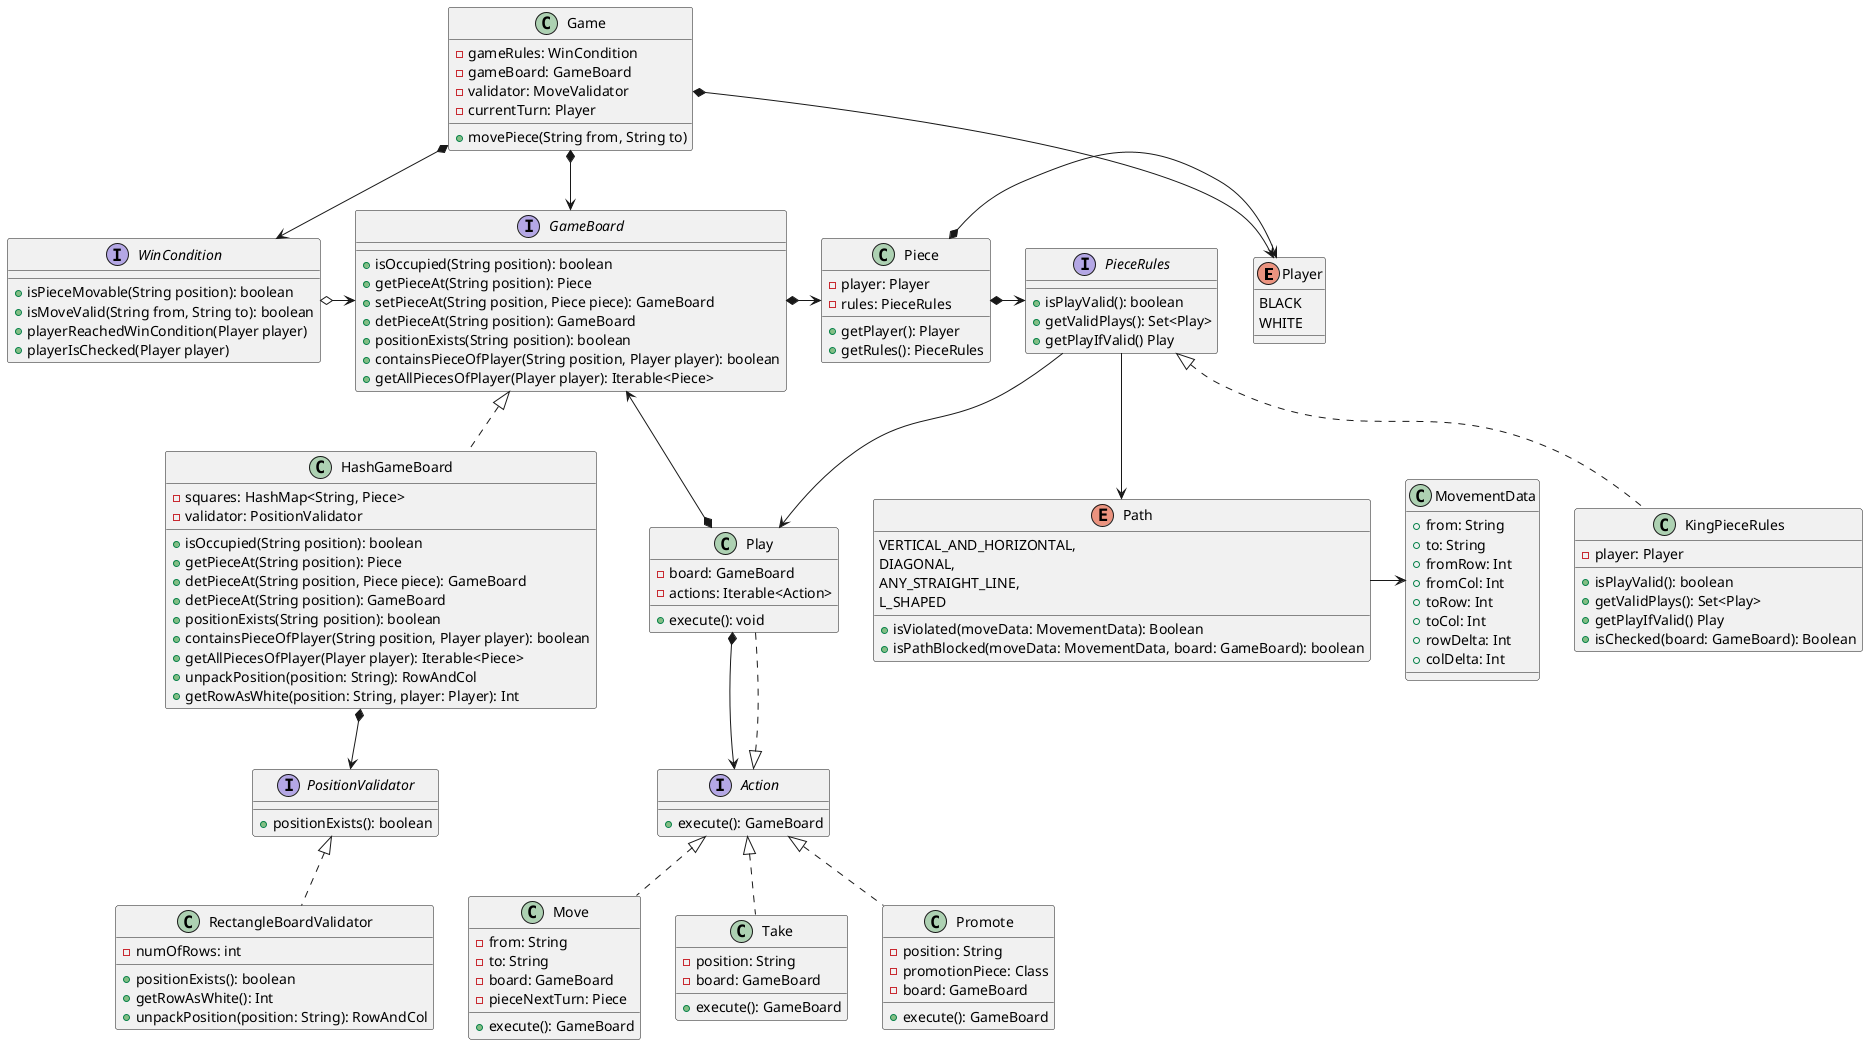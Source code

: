 @startuml
'https://plantuml.com/class-diagram

'enum Color {
'WHITE
'BLACK
'}

enum Player {
    BLACK
    WHITE
}

class Game {
    - gameRules: WinCondition
    - gameBoard: GameBoard
    - validator: MoveValidator
    - currentTurn: Player
    ' isMovable would be used in movePiece(): it permits, for instance, to block the rival's pieces, or piece movements when the player's king is checked.
    + movePiece(String from, String to)
}

interface WinCondition {
    + isPieceMovable(String position): boolean
    + isMoveValid(String from, String to): boolean
    + playerReachedWinCondition(Player player)
    + playerIsChecked(Player player)
}

interface GameBoard {
    + isOccupied(String position): boolean
    + getPieceAt(String position): Piece
    + setPieceAt(String position, Piece piece): GameBoard
    + detPieceAt(String position): GameBoard
    + positionExists(String position): boolean
    + containsPieceOfPlayer(String position, Player player): boolean
    + getAllPiecesOfPlayer(Player player): Iterable<Piece>
}

'interface MoveValidator {
'    + isPieceMovable(String position): boolean
'    + isMoveValid(String from, String to): boolean
'    'TODO: Maybe instead have a method that gets all movable pieces? Or maybe isMovable() should support polymorphism by Piece. In that case, it should be a method of that interface.
'}

class HashGameBoard implements GameBoard {
    - squares: HashMap<String, Piece>
    - validator: PositionValidator
    + isOccupied(String position): boolean
    + getPieceAt(String position): Piece
    + detPieceAt(String position, Piece piece): GameBoard
    + detPieceAt(String position): GameBoard
    + positionExists(String position): boolean
    + containsPieceOfPlayer(String position, Player player): boolean
    + getAllPiecesOfPlayer(Player player): Iterable<Piece>
    + unpackPosition(position: String): RowAndCol
    + getRowAsWhite(position: String, player: Player): Int
}

interface PositionValidator {
    ' Allows to define different kinds of game board
    + positionExists(): boolean
}

class RectangleBoardValidator implements PositionValidator {
    - numOfRows: int
    + positionExists(): boolean
    + getRowAsWhite(): Int
    + unpackPosition(position: String): RowAndCol
}

'class Square {
'    - x: Character
'    - y: int
'    - pieceOccupying: Piece
'
'    + getX(): Character
'    + getY(): int
'    + isOccupied(): boolean
'    + getPieceOccupying(): Piece
'}

'interface Rule {
'    + isViolated(Square currSquare, Square newSquare): boolean
'}

'class BoardLimitsRule implements Rule {
'}

'class RuleSet implements Rule {
'    - rules: Iterable<Rule>
'    + isViolated(Square currSquare, Square newSquare): boolean
'}

'class MoveRuleSet {
'
'    + getValidMoves(): Iterable<String>
'}

'class MoveFilter {
'}

' class PawnMove implements Rule {
'   boolean isViolated(Square currSquare, Square newSquare) {
'       return currSquare.y == newSquare.y + 1;
'   }
'}
'
' class
'
'

class Play implements Action {
    - board: GameBoard
    - actions: Iterable<Action>
    + execute(): void
}

interface Action {
    + execute(): GameBoard
}

class Move implements Action {
    - from: String
    - to: String
    - board: GameBoard
    - pieceNextTurn: Piece
    + execute(): GameBoard
}

class Take implements Action {
    - position: String
    - board: GameBoard
    + execute(): GameBoard
    ' TODO: Sometimes moving our piece implicitly includes taking the rival's piece (we reassign the latter's board position to the former, so the reference is replaced). Think about this.
}

class Promote implements Action {
    - position: String
    - promotionPiece: Class
    - board: GameBoard
    + execute(): GameBoard
}

class Piece {
    - player: Player
    - rules: PieceRules
    + getPlayer(): Player
    + getRules(): PieceRules
}

interface PieceRules {
    + isPlayValid(): boolean
    + getValidPlays(): Set<Play>
    + getPlayIfValid() Play
}

class KingPieceRules implements PieceRules {
    - player: Player
    + isPlayValid(): boolean
    + getValidPlays(): Set<Play>
    + getPlayIfValid() Play
    + isChecked(board: GameBoard): Boolean
}

enum Path {
    VERTICAL_AND_HORIZONTAL,
    DIAGONAL,
    ANY_STRAIGHT_LINE,
    L_SHAPED

    + isViolated(moveData: MovementData): Boolean
    + isPathBlocked(moveData: MovementData, board: GameBoard): boolean
    ' Checks whether something is blocking the path between a piece and a position.
}

class MovementData {
    + from: String
    + to: String
    + fromRow: Int
    + fromCol: Int
    + toRow: Int
    + toCol: Int
    + rowDelta: Int
    + colDelta: Int
}

'enum StandardPiece {
'    KING
'    ROOK
'    QUEEN
'    BISHOP
'    KNIGHT
'    PAWN
'
'    + getInstanceOf(StandardPiece piece, Player player)
'}

'class King extends Piece {
'    move(Square): void
'}
'class Rook extends Piece {
'    move(Square): void
'}
'class Bishop extends Piece {
'    move(Square): void
'}
'class Queen extends Piece {
'    move(Square): void
'}
'class Knight extends Piece {
'    move(Square): void
'}
'class Pawn extends Piece {
'    move(Square): void
'}

Game *--> WinCondition
Game *-> GameBoard
'MoveValidator -> WinCondition

WinCondition o-> GameBoard
GameBoard *-> Piece
HashGameBoard *--> PositionValidator
'Piece -> MoveRuleSet
'RuleSet -> Rule
'Piece -> Rule
Piece *-> Player
Piece *-> PieceRules
PieceRules --> Path
Game *-> Player
PieceRules -> Play
Play *--> Action
Play *--> GameBoard
Path -> MovementData



'TODO: The fact that you cannot take your own pieces is a general rule. Check and checkmate are, too; even board-limit rules. Think about which general rules could be represented and how.


@enduml
